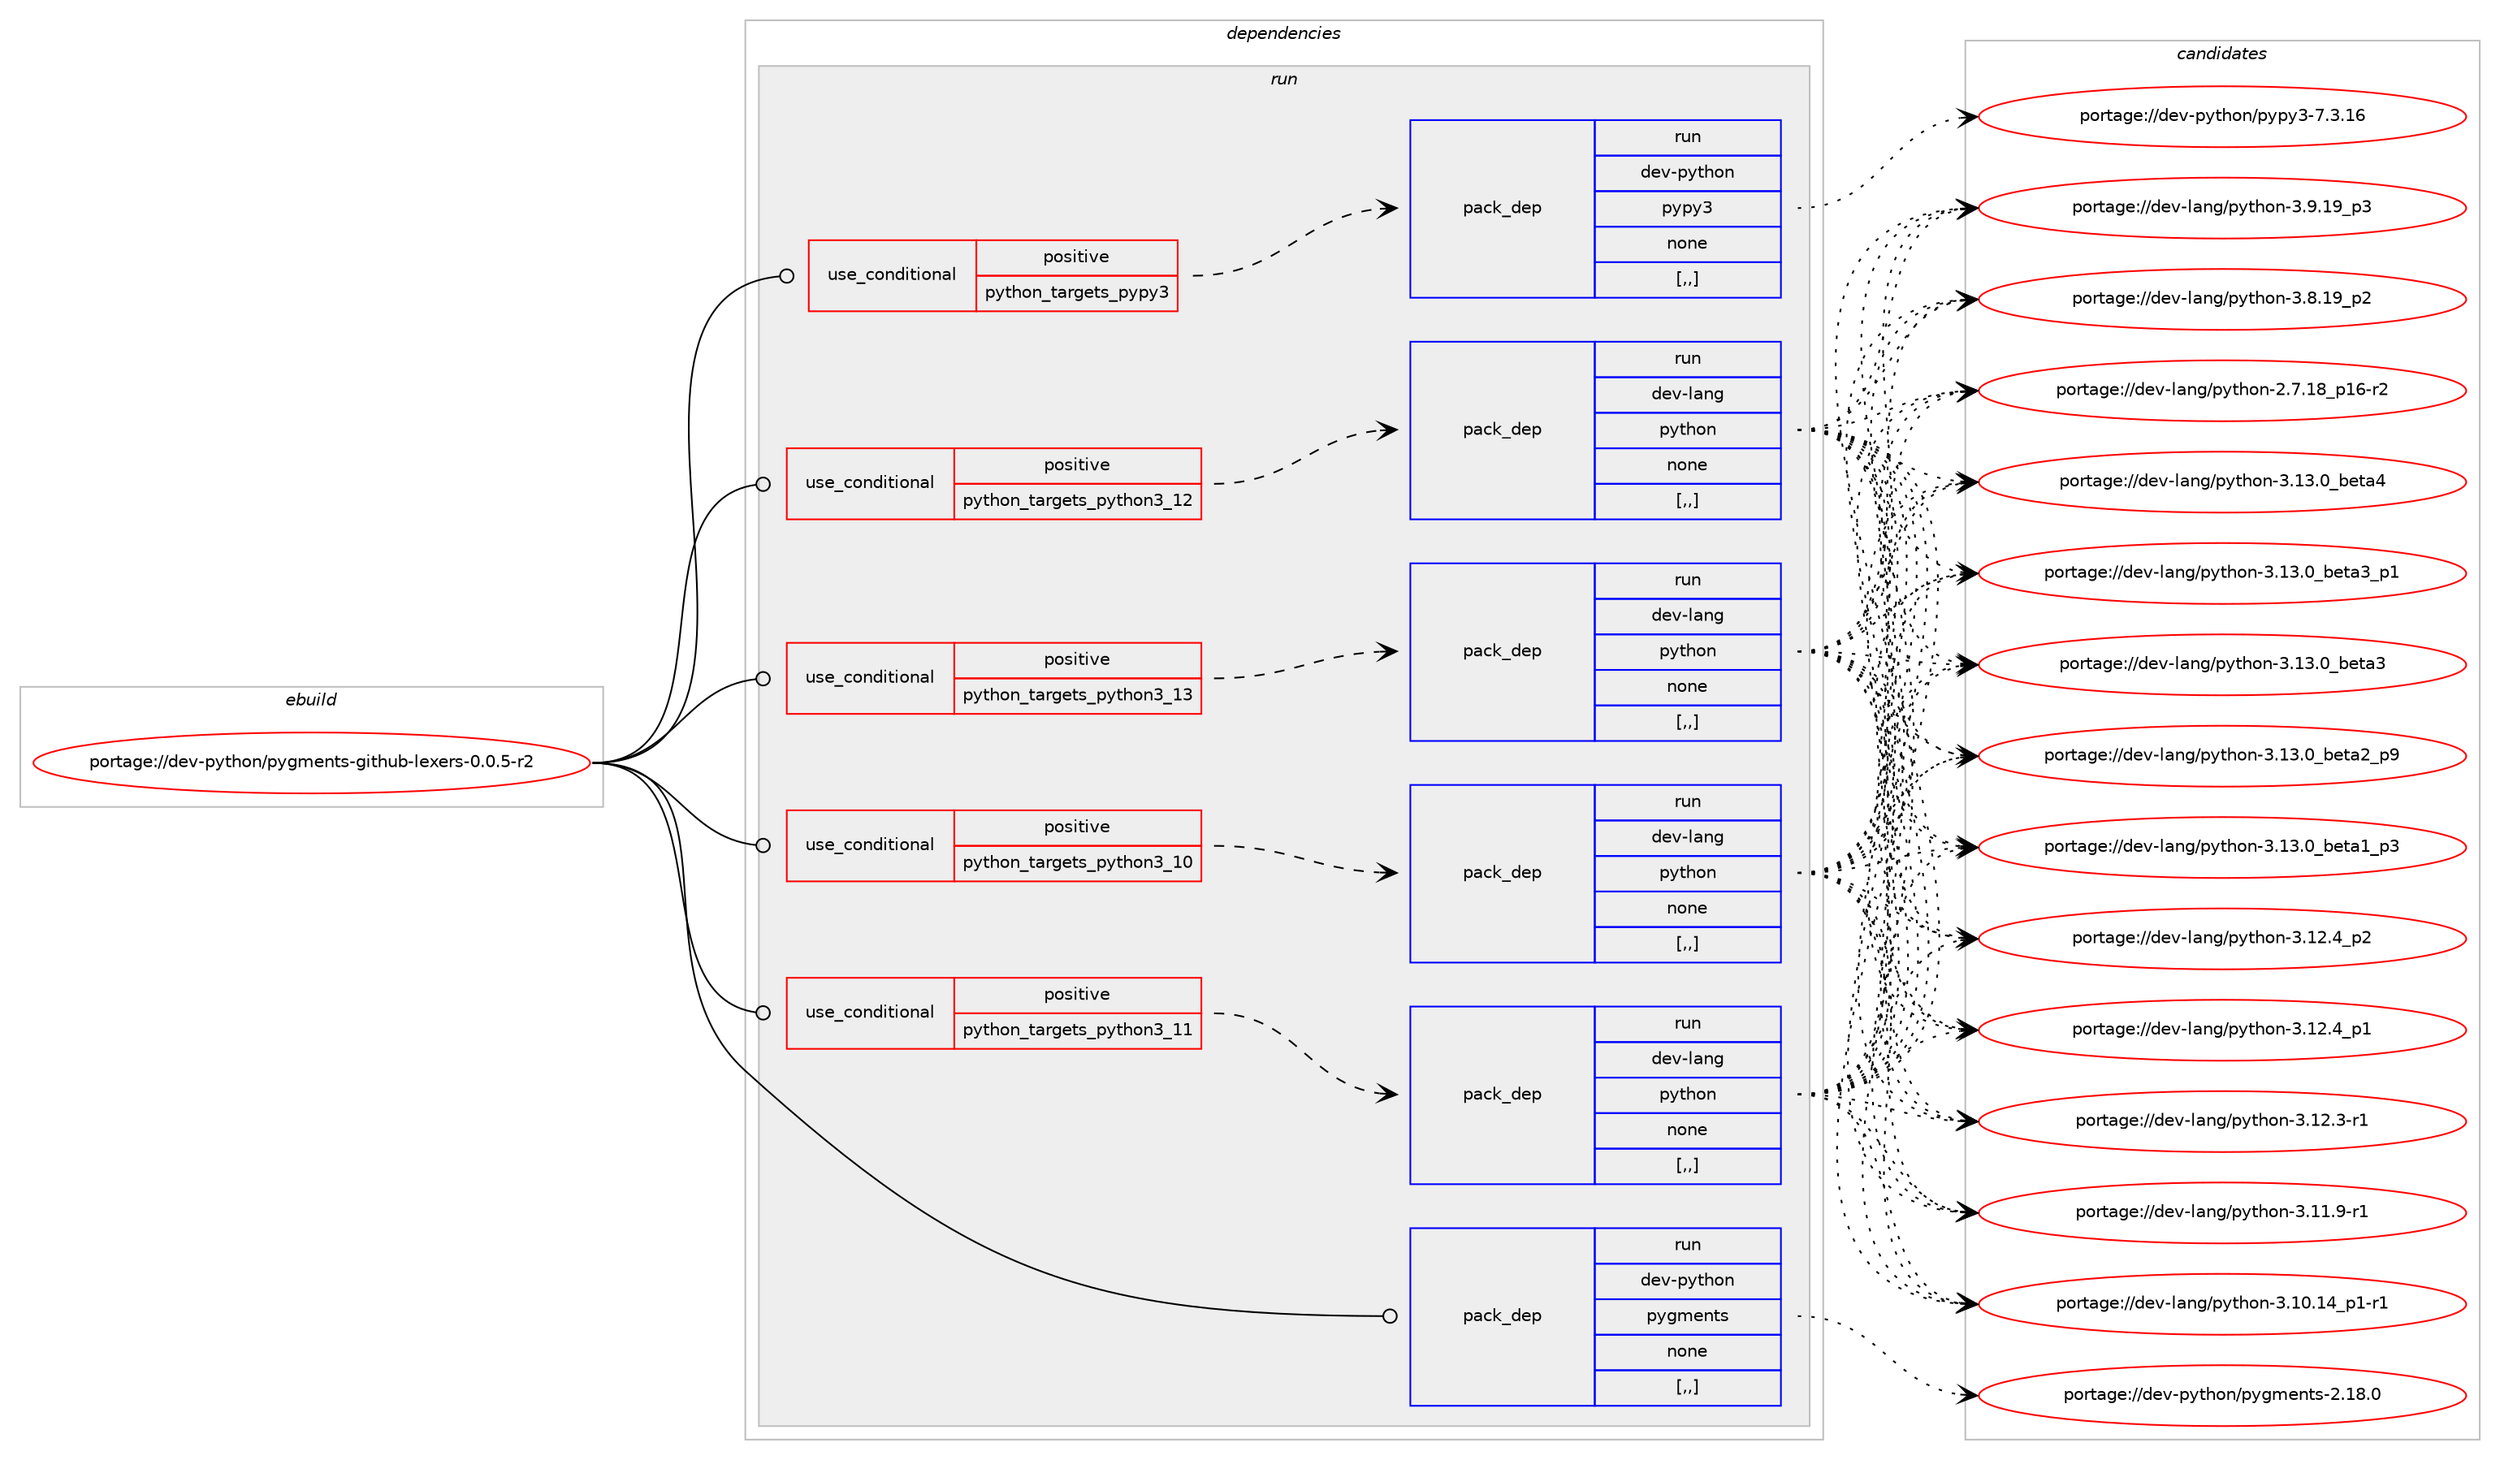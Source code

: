 digraph prolog {

# *************
# Graph options
# *************

newrank=true;
concentrate=true;
compound=true;
graph [rankdir=LR,fontname=Helvetica,fontsize=10,ranksep=1.5];#, ranksep=2.5, nodesep=0.2];
edge  [arrowhead=vee];
node  [fontname=Helvetica,fontsize=10];

# **********
# The ebuild
# **********

subgraph cluster_leftcol {
color=gray;
label=<<i>ebuild</i>>;
id [label="portage://dev-python/pygments-github-lexers-0.0.5-r2", color=red, width=4, href="../dev-python/pygments-github-lexers-0.0.5-r2.svg"];
}

# ****************
# The dependencies
# ****************

subgraph cluster_midcol {
color=gray;
label=<<i>dependencies</i>>;
subgraph cluster_compile {
fillcolor="#eeeeee";
style=filled;
label=<<i>compile</i>>;
}
subgraph cluster_compileandrun {
fillcolor="#eeeeee";
style=filled;
label=<<i>compile and run</i>>;
}
subgraph cluster_run {
fillcolor="#eeeeee";
style=filled;
label=<<i>run</i>>;
subgraph cond37051 {
dependency157060 [label=<<TABLE BORDER="0" CELLBORDER="1" CELLSPACING="0" CELLPADDING="4"><TR><TD ROWSPAN="3" CELLPADDING="10">use_conditional</TD></TR><TR><TD>positive</TD></TR><TR><TD>python_targets_pypy3</TD></TR></TABLE>>, shape=none, color=red];
subgraph pack118751 {
dependency157061 [label=<<TABLE BORDER="0" CELLBORDER="1" CELLSPACING="0" CELLPADDING="4" WIDTH="220"><TR><TD ROWSPAN="6" CELLPADDING="30">pack_dep</TD></TR><TR><TD WIDTH="110">run</TD></TR><TR><TD>dev-python</TD></TR><TR><TD>pypy3</TD></TR><TR><TD>none</TD></TR><TR><TD>[,,]</TD></TR></TABLE>>, shape=none, color=blue];
}
dependency157060:e -> dependency157061:w [weight=20,style="dashed",arrowhead="vee"];
}
id:e -> dependency157060:w [weight=20,style="solid",arrowhead="odot"];
subgraph cond37052 {
dependency157062 [label=<<TABLE BORDER="0" CELLBORDER="1" CELLSPACING="0" CELLPADDING="4"><TR><TD ROWSPAN="3" CELLPADDING="10">use_conditional</TD></TR><TR><TD>positive</TD></TR><TR><TD>python_targets_python3_10</TD></TR></TABLE>>, shape=none, color=red];
subgraph pack118752 {
dependency157063 [label=<<TABLE BORDER="0" CELLBORDER="1" CELLSPACING="0" CELLPADDING="4" WIDTH="220"><TR><TD ROWSPAN="6" CELLPADDING="30">pack_dep</TD></TR><TR><TD WIDTH="110">run</TD></TR><TR><TD>dev-lang</TD></TR><TR><TD>python</TD></TR><TR><TD>none</TD></TR><TR><TD>[,,]</TD></TR></TABLE>>, shape=none, color=blue];
}
dependency157062:e -> dependency157063:w [weight=20,style="dashed",arrowhead="vee"];
}
id:e -> dependency157062:w [weight=20,style="solid",arrowhead="odot"];
subgraph cond37053 {
dependency157064 [label=<<TABLE BORDER="0" CELLBORDER="1" CELLSPACING="0" CELLPADDING="4"><TR><TD ROWSPAN="3" CELLPADDING="10">use_conditional</TD></TR><TR><TD>positive</TD></TR><TR><TD>python_targets_python3_11</TD></TR></TABLE>>, shape=none, color=red];
subgraph pack118753 {
dependency157065 [label=<<TABLE BORDER="0" CELLBORDER="1" CELLSPACING="0" CELLPADDING="4" WIDTH="220"><TR><TD ROWSPAN="6" CELLPADDING="30">pack_dep</TD></TR><TR><TD WIDTH="110">run</TD></TR><TR><TD>dev-lang</TD></TR><TR><TD>python</TD></TR><TR><TD>none</TD></TR><TR><TD>[,,]</TD></TR></TABLE>>, shape=none, color=blue];
}
dependency157064:e -> dependency157065:w [weight=20,style="dashed",arrowhead="vee"];
}
id:e -> dependency157064:w [weight=20,style="solid",arrowhead="odot"];
subgraph cond37054 {
dependency157066 [label=<<TABLE BORDER="0" CELLBORDER="1" CELLSPACING="0" CELLPADDING="4"><TR><TD ROWSPAN="3" CELLPADDING="10">use_conditional</TD></TR><TR><TD>positive</TD></TR><TR><TD>python_targets_python3_12</TD></TR></TABLE>>, shape=none, color=red];
subgraph pack118754 {
dependency157067 [label=<<TABLE BORDER="0" CELLBORDER="1" CELLSPACING="0" CELLPADDING="4" WIDTH="220"><TR><TD ROWSPAN="6" CELLPADDING="30">pack_dep</TD></TR><TR><TD WIDTH="110">run</TD></TR><TR><TD>dev-lang</TD></TR><TR><TD>python</TD></TR><TR><TD>none</TD></TR><TR><TD>[,,]</TD></TR></TABLE>>, shape=none, color=blue];
}
dependency157066:e -> dependency157067:w [weight=20,style="dashed",arrowhead="vee"];
}
id:e -> dependency157066:w [weight=20,style="solid",arrowhead="odot"];
subgraph cond37055 {
dependency157068 [label=<<TABLE BORDER="0" CELLBORDER="1" CELLSPACING="0" CELLPADDING="4"><TR><TD ROWSPAN="3" CELLPADDING="10">use_conditional</TD></TR><TR><TD>positive</TD></TR><TR><TD>python_targets_python3_13</TD></TR></TABLE>>, shape=none, color=red];
subgraph pack118755 {
dependency157069 [label=<<TABLE BORDER="0" CELLBORDER="1" CELLSPACING="0" CELLPADDING="4" WIDTH="220"><TR><TD ROWSPAN="6" CELLPADDING="30">pack_dep</TD></TR><TR><TD WIDTH="110">run</TD></TR><TR><TD>dev-lang</TD></TR><TR><TD>python</TD></TR><TR><TD>none</TD></TR><TR><TD>[,,]</TD></TR></TABLE>>, shape=none, color=blue];
}
dependency157068:e -> dependency157069:w [weight=20,style="dashed",arrowhead="vee"];
}
id:e -> dependency157068:w [weight=20,style="solid",arrowhead="odot"];
subgraph pack118756 {
dependency157070 [label=<<TABLE BORDER="0" CELLBORDER="1" CELLSPACING="0" CELLPADDING="4" WIDTH="220"><TR><TD ROWSPAN="6" CELLPADDING="30">pack_dep</TD></TR><TR><TD WIDTH="110">run</TD></TR><TR><TD>dev-python</TD></TR><TR><TD>pygments</TD></TR><TR><TD>none</TD></TR><TR><TD>[,,]</TD></TR></TABLE>>, shape=none, color=blue];
}
id:e -> dependency157070:w [weight=20,style="solid",arrowhead="odot"];
}
}

# **************
# The candidates
# **************

subgraph cluster_choices {
rank=same;
color=gray;
label=<<i>candidates</i>>;

subgraph choice118751 {
color=black;
nodesep=1;
choice10010111845112121116104111110471121211121215145554651464954 [label="portage://dev-python/pypy3-7.3.16", color=red, width=4,href="../dev-python/pypy3-7.3.16.svg"];
dependency157061:e -> choice10010111845112121116104111110471121211121215145554651464954:w [style=dotted,weight="100"];
}
subgraph choice118752 {
color=black;
nodesep=1;
choice1001011184510897110103471121211161041111104551464951464895981011169752 [label="portage://dev-lang/python-3.13.0_beta4", color=red, width=4,href="../dev-lang/python-3.13.0_beta4.svg"];
choice10010111845108971101034711212111610411111045514649514648959810111697519511249 [label="portage://dev-lang/python-3.13.0_beta3_p1", color=red, width=4,href="../dev-lang/python-3.13.0_beta3_p1.svg"];
choice1001011184510897110103471121211161041111104551464951464895981011169751 [label="portage://dev-lang/python-3.13.0_beta3", color=red, width=4,href="../dev-lang/python-3.13.0_beta3.svg"];
choice10010111845108971101034711212111610411111045514649514648959810111697509511257 [label="portage://dev-lang/python-3.13.0_beta2_p9", color=red, width=4,href="../dev-lang/python-3.13.0_beta2_p9.svg"];
choice10010111845108971101034711212111610411111045514649514648959810111697499511251 [label="portage://dev-lang/python-3.13.0_beta1_p3", color=red, width=4,href="../dev-lang/python-3.13.0_beta1_p3.svg"];
choice100101118451089711010347112121116104111110455146495046529511250 [label="portage://dev-lang/python-3.12.4_p2", color=red, width=4,href="../dev-lang/python-3.12.4_p2.svg"];
choice100101118451089711010347112121116104111110455146495046529511249 [label="portage://dev-lang/python-3.12.4_p1", color=red, width=4,href="../dev-lang/python-3.12.4_p1.svg"];
choice100101118451089711010347112121116104111110455146495046514511449 [label="portage://dev-lang/python-3.12.3-r1", color=red, width=4,href="../dev-lang/python-3.12.3-r1.svg"];
choice100101118451089711010347112121116104111110455146494946574511449 [label="portage://dev-lang/python-3.11.9-r1", color=red, width=4,href="../dev-lang/python-3.11.9-r1.svg"];
choice100101118451089711010347112121116104111110455146494846495295112494511449 [label="portage://dev-lang/python-3.10.14_p1-r1", color=red, width=4,href="../dev-lang/python-3.10.14_p1-r1.svg"];
choice100101118451089711010347112121116104111110455146574649579511251 [label="portage://dev-lang/python-3.9.19_p3", color=red, width=4,href="../dev-lang/python-3.9.19_p3.svg"];
choice100101118451089711010347112121116104111110455146564649579511250 [label="portage://dev-lang/python-3.8.19_p2", color=red, width=4,href="../dev-lang/python-3.8.19_p2.svg"];
choice100101118451089711010347112121116104111110455046554649569511249544511450 [label="portage://dev-lang/python-2.7.18_p16-r2", color=red, width=4,href="../dev-lang/python-2.7.18_p16-r2.svg"];
dependency157063:e -> choice1001011184510897110103471121211161041111104551464951464895981011169752:w [style=dotted,weight="100"];
dependency157063:e -> choice10010111845108971101034711212111610411111045514649514648959810111697519511249:w [style=dotted,weight="100"];
dependency157063:e -> choice1001011184510897110103471121211161041111104551464951464895981011169751:w [style=dotted,weight="100"];
dependency157063:e -> choice10010111845108971101034711212111610411111045514649514648959810111697509511257:w [style=dotted,weight="100"];
dependency157063:e -> choice10010111845108971101034711212111610411111045514649514648959810111697499511251:w [style=dotted,weight="100"];
dependency157063:e -> choice100101118451089711010347112121116104111110455146495046529511250:w [style=dotted,weight="100"];
dependency157063:e -> choice100101118451089711010347112121116104111110455146495046529511249:w [style=dotted,weight="100"];
dependency157063:e -> choice100101118451089711010347112121116104111110455146495046514511449:w [style=dotted,weight="100"];
dependency157063:e -> choice100101118451089711010347112121116104111110455146494946574511449:w [style=dotted,weight="100"];
dependency157063:e -> choice100101118451089711010347112121116104111110455146494846495295112494511449:w [style=dotted,weight="100"];
dependency157063:e -> choice100101118451089711010347112121116104111110455146574649579511251:w [style=dotted,weight="100"];
dependency157063:e -> choice100101118451089711010347112121116104111110455146564649579511250:w [style=dotted,weight="100"];
dependency157063:e -> choice100101118451089711010347112121116104111110455046554649569511249544511450:w [style=dotted,weight="100"];
}
subgraph choice118753 {
color=black;
nodesep=1;
choice1001011184510897110103471121211161041111104551464951464895981011169752 [label="portage://dev-lang/python-3.13.0_beta4", color=red, width=4,href="../dev-lang/python-3.13.0_beta4.svg"];
choice10010111845108971101034711212111610411111045514649514648959810111697519511249 [label="portage://dev-lang/python-3.13.0_beta3_p1", color=red, width=4,href="../dev-lang/python-3.13.0_beta3_p1.svg"];
choice1001011184510897110103471121211161041111104551464951464895981011169751 [label="portage://dev-lang/python-3.13.0_beta3", color=red, width=4,href="../dev-lang/python-3.13.0_beta3.svg"];
choice10010111845108971101034711212111610411111045514649514648959810111697509511257 [label="portage://dev-lang/python-3.13.0_beta2_p9", color=red, width=4,href="../dev-lang/python-3.13.0_beta2_p9.svg"];
choice10010111845108971101034711212111610411111045514649514648959810111697499511251 [label="portage://dev-lang/python-3.13.0_beta1_p3", color=red, width=4,href="../dev-lang/python-3.13.0_beta1_p3.svg"];
choice100101118451089711010347112121116104111110455146495046529511250 [label="portage://dev-lang/python-3.12.4_p2", color=red, width=4,href="../dev-lang/python-3.12.4_p2.svg"];
choice100101118451089711010347112121116104111110455146495046529511249 [label="portage://dev-lang/python-3.12.4_p1", color=red, width=4,href="../dev-lang/python-3.12.4_p1.svg"];
choice100101118451089711010347112121116104111110455146495046514511449 [label="portage://dev-lang/python-3.12.3-r1", color=red, width=4,href="../dev-lang/python-3.12.3-r1.svg"];
choice100101118451089711010347112121116104111110455146494946574511449 [label="portage://dev-lang/python-3.11.9-r1", color=red, width=4,href="../dev-lang/python-3.11.9-r1.svg"];
choice100101118451089711010347112121116104111110455146494846495295112494511449 [label="portage://dev-lang/python-3.10.14_p1-r1", color=red, width=4,href="../dev-lang/python-3.10.14_p1-r1.svg"];
choice100101118451089711010347112121116104111110455146574649579511251 [label="portage://dev-lang/python-3.9.19_p3", color=red, width=4,href="../dev-lang/python-3.9.19_p3.svg"];
choice100101118451089711010347112121116104111110455146564649579511250 [label="portage://dev-lang/python-3.8.19_p2", color=red, width=4,href="../dev-lang/python-3.8.19_p2.svg"];
choice100101118451089711010347112121116104111110455046554649569511249544511450 [label="portage://dev-lang/python-2.7.18_p16-r2", color=red, width=4,href="../dev-lang/python-2.7.18_p16-r2.svg"];
dependency157065:e -> choice1001011184510897110103471121211161041111104551464951464895981011169752:w [style=dotted,weight="100"];
dependency157065:e -> choice10010111845108971101034711212111610411111045514649514648959810111697519511249:w [style=dotted,weight="100"];
dependency157065:e -> choice1001011184510897110103471121211161041111104551464951464895981011169751:w [style=dotted,weight="100"];
dependency157065:e -> choice10010111845108971101034711212111610411111045514649514648959810111697509511257:w [style=dotted,weight="100"];
dependency157065:e -> choice10010111845108971101034711212111610411111045514649514648959810111697499511251:w [style=dotted,weight="100"];
dependency157065:e -> choice100101118451089711010347112121116104111110455146495046529511250:w [style=dotted,weight="100"];
dependency157065:e -> choice100101118451089711010347112121116104111110455146495046529511249:w [style=dotted,weight="100"];
dependency157065:e -> choice100101118451089711010347112121116104111110455146495046514511449:w [style=dotted,weight="100"];
dependency157065:e -> choice100101118451089711010347112121116104111110455146494946574511449:w [style=dotted,weight="100"];
dependency157065:e -> choice100101118451089711010347112121116104111110455146494846495295112494511449:w [style=dotted,weight="100"];
dependency157065:e -> choice100101118451089711010347112121116104111110455146574649579511251:w [style=dotted,weight="100"];
dependency157065:e -> choice100101118451089711010347112121116104111110455146564649579511250:w [style=dotted,weight="100"];
dependency157065:e -> choice100101118451089711010347112121116104111110455046554649569511249544511450:w [style=dotted,weight="100"];
}
subgraph choice118754 {
color=black;
nodesep=1;
choice1001011184510897110103471121211161041111104551464951464895981011169752 [label="portage://dev-lang/python-3.13.0_beta4", color=red, width=4,href="../dev-lang/python-3.13.0_beta4.svg"];
choice10010111845108971101034711212111610411111045514649514648959810111697519511249 [label="portage://dev-lang/python-3.13.0_beta3_p1", color=red, width=4,href="../dev-lang/python-3.13.0_beta3_p1.svg"];
choice1001011184510897110103471121211161041111104551464951464895981011169751 [label="portage://dev-lang/python-3.13.0_beta3", color=red, width=4,href="../dev-lang/python-3.13.0_beta3.svg"];
choice10010111845108971101034711212111610411111045514649514648959810111697509511257 [label="portage://dev-lang/python-3.13.0_beta2_p9", color=red, width=4,href="../dev-lang/python-3.13.0_beta2_p9.svg"];
choice10010111845108971101034711212111610411111045514649514648959810111697499511251 [label="portage://dev-lang/python-3.13.0_beta1_p3", color=red, width=4,href="../dev-lang/python-3.13.0_beta1_p3.svg"];
choice100101118451089711010347112121116104111110455146495046529511250 [label="portage://dev-lang/python-3.12.4_p2", color=red, width=4,href="../dev-lang/python-3.12.4_p2.svg"];
choice100101118451089711010347112121116104111110455146495046529511249 [label="portage://dev-lang/python-3.12.4_p1", color=red, width=4,href="../dev-lang/python-3.12.4_p1.svg"];
choice100101118451089711010347112121116104111110455146495046514511449 [label="portage://dev-lang/python-3.12.3-r1", color=red, width=4,href="../dev-lang/python-3.12.3-r1.svg"];
choice100101118451089711010347112121116104111110455146494946574511449 [label="portage://dev-lang/python-3.11.9-r1", color=red, width=4,href="../dev-lang/python-3.11.9-r1.svg"];
choice100101118451089711010347112121116104111110455146494846495295112494511449 [label="portage://dev-lang/python-3.10.14_p1-r1", color=red, width=4,href="../dev-lang/python-3.10.14_p1-r1.svg"];
choice100101118451089711010347112121116104111110455146574649579511251 [label="portage://dev-lang/python-3.9.19_p3", color=red, width=4,href="../dev-lang/python-3.9.19_p3.svg"];
choice100101118451089711010347112121116104111110455146564649579511250 [label="portage://dev-lang/python-3.8.19_p2", color=red, width=4,href="../dev-lang/python-3.8.19_p2.svg"];
choice100101118451089711010347112121116104111110455046554649569511249544511450 [label="portage://dev-lang/python-2.7.18_p16-r2", color=red, width=4,href="../dev-lang/python-2.7.18_p16-r2.svg"];
dependency157067:e -> choice1001011184510897110103471121211161041111104551464951464895981011169752:w [style=dotted,weight="100"];
dependency157067:e -> choice10010111845108971101034711212111610411111045514649514648959810111697519511249:w [style=dotted,weight="100"];
dependency157067:e -> choice1001011184510897110103471121211161041111104551464951464895981011169751:w [style=dotted,weight="100"];
dependency157067:e -> choice10010111845108971101034711212111610411111045514649514648959810111697509511257:w [style=dotted,weight="100"];
dependency157067:e -> choice10010111845108971101034711212111610411111045514649514648959810111697499511251:w [style=dotted,weight="100"];
dependency157067:e -> choice100101118451089711010347112121116104111110455146495046529511250:w [style=dotted,weight="100"];
dependency157067:e -> choice100101118451089711010347112121116104111110455146495046529511249:w [style=dotted,weight="100"];
dependency157067:e -> choice100101118451089711010347112121116104111110455146495046514511449:w [style=dotted,weight="100"];
dependency157067:e -> choice100101118451089711010347112121116104111110455146494946574511449:w [style=dotted,weight="100"];
dependency157067:e -> choice100101118451089711010347112121116104111110455146494846495295112494511449:w [style=dotted,weight="100"];
dependency157067:e -> choice100101118451089711010347112121116104111110455146574649579511251:w [style=dotted,weight="100"];
dependency157067:e -> choice100101118451089711010347112121116104111110455146564649579511250:w [style=dotted,weight="100"];
dependency157067:e -> choice100101118451089711010347112121116104111110455046554649569511249544511450:w [style=dotted,weight="100"];
}
subgraph choice118755 {
color=black;
nodesep=1;
choice1001011184510897110103471121211161041111104551464951464895981011169752 [label="portage://dev-lang/python-3.13.0_beta4", color=red, width=4,href="../dev-lang/python-3.13.0_beta4.svg"];
choice10010111845108971101034711212111610411111045514649514648959810111697519511249 [label="portage://dev-lang/python-3.13.0_beta3_p1", color=red, width=4,href="../dev-lang/python-3.13.0_beta3_p1.svg"];
choice1001011184510897110103471121211161041111104551464951464895981011169751 [label="portage://dev-lang/python-3.13.0_beta3", color=red, width=4,href="../dev-lang/python-3.13.0_beta3.svg"];
choice10010111845108971101034711212111610411111045514649514648959810111697509511257 [label="portage://dev-lang/python-3.13.0_beta2_p9", color=red, width=4,href="../dev-lang/python-3.13.0_beta2_p9.svg"];
choice10010111845108971101034711212111610411111045514649514648959810111697499511251 [label="portage://dev-lang/python-3.13.0_beta1_p3", color=red, width=4,href="../dev-lang/python-3.13.0_beta1_p3.svg"];
choice100101118451089711010347112121116104111110455146495046529511250 [label="portage://dev-lang/python-3.12.4_p2", color=red, width=4,href="../dev-lang/python-3.12.4_p2.svg"];
choice100101118451089711010347112121116104111110455146495046529511249 [label="portage://dev-lang/python-3.12.4_p1", color=red, width=4,href="../dev-lang/python-3.12.4_p1.svg"];
choice100101118451089711010347112121116104111110455146495046514511449 [label="portage://dev-lang/python-3.12.3-r1", color=red, width=4,href="../dev-lang/python-3.12.3-r1.svg"];
choice100101118451089711010347112121116104111110455146494946574511449 [label="portage://dev-lang/python-3.11.9-r1", color=red, width=4,href="../dev-lang/python-3.11.9-r1.svg"];
choice100101118451089711010347112121116104111110455146494846495295112494511449 [label="portage://dev-lang/python-3.10.14_p1-r1", color=red, width=4,href="../dev-lang/python-3.10.14_p1-r1.svg"];
choice100101118451089711010347112121116104111110455146574649579511251 [label="portage://dev-lang/python-3.9.19_p3", color=red, width=4,href="../dev-lang/python-3.9.19_p3.svg"];
choice100101118451089711010347112121116104111110455146564649579511250 [label="portage://dev-lang/python-3.8.19_p2", color=red, width=4,href="../dev-lang/python-3.8.19_p2.svg"];
choice100101118451089711010347112121116104111110455046554649569511249544511450 [label="portage://dev-lang/python-2.7.18_p16-r2", color=red, width=4,href="../dev-lang/python-2.7.18_p16-r2.svg"];
dependency157069:e -> choice1001011184510897110103471121211161041111104551464951464895981011169752:w [style=dotted,weight="100"];
dependency157069:e -> choice10010111845108971101034711212111610411111045514649514648959810111697519511249:w [style=dotted,weight="100"];
dependency157069:e -> choice1001011184510897110103471121211161041111104551464951464895981011169751:w [style=dotted,weight="100"];
dependency157069:e -> choice10010111845108971101034711212111610411111045514649514648959810111697509511257:w [style=dotted,weight="100"];
dependency157069:e -> choice10010111845108971101034711212111610411111045514649514648959810111697499511251:w [style=dotted,weight="100"];
dependency157069:e -> choice100101118451089711010347112121116104111110455146495046529511250:w [style=dotted,weight="100"];
dependency157069:e -> choice100101118451089711010347112121116104111110455146495046529511249:w [style=dotted,weight="100"];
dependency157069:e -> choice100101118451089711010347112121116104111110455146495046514511449:w [style=dotted,weight="100"];
dependency157069:e -> choice100101118451089711010347112121116104111110455146494946574511449:w [style=dotted,weight="100"];
dependency157069:e -> choice100101118451089711010347112121116104111110455146494846495295112494511449:w [style=dotted,weight="100"];
dependency157069:e -> choice100101118451089711010347112121116104111110455146574649579511251:w [style=dotted,weight="100"];
dependency157069:e -> choice100101118451089711010347112121116104111110455146564649579511250:w [style=dotted,weight="100"];
dependency157069:e -> choice100101118451089711010347112121116104111110455046554649569511249544511450:w [style=dotted,weight="100"];
}
subgraph choice118756 {
color=black;
nodesep=1;
choice100101118451121211161041111104711212110310910111011611545504649564648 [label="portage://dev-python/pygments-2.18.0", color=red, width=4,href="../dev-python/pygments-2.18.0.svg"];
dependency157070:e -> choice100101118451121211161041111104711212110310910111011611545504649564648:w [style=dotted,weight="100"];
}
}

}
